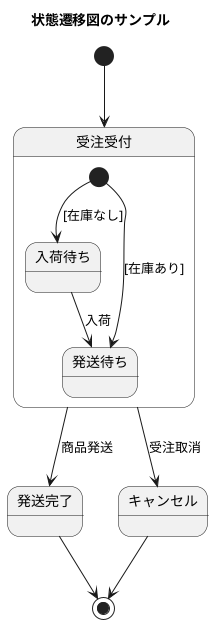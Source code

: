 @startuml statemachine
title 状態遷移図のサンプル
[*] --> 受注受付
state 受注受付 {
    [*] --> 入荷待ち : [在庫なし]
    [*] --> 発送待ち : [在庫あり]
    入荷待ち --> 発送待ち : 入荷
}
受注受付 --> 発送完了 : 商品発送
発送完了 --> [*]

受注受付 --> キャンセル : 受注取消
キャンセル --> [*]
@enduml